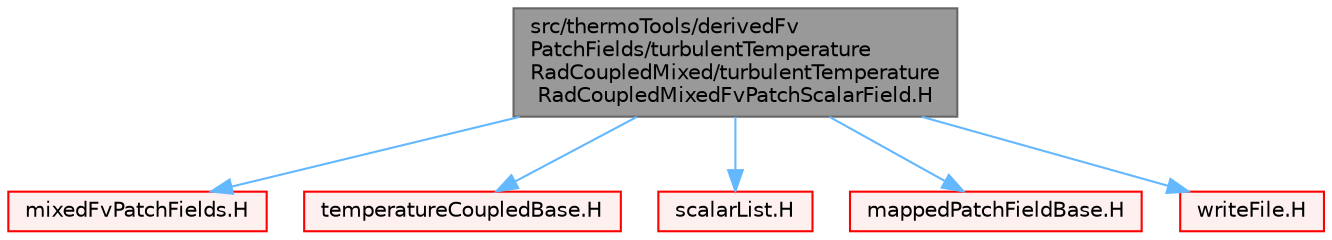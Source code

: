 digraph "src/thermoTools/derivedFvPatchFields/turbulentTemperatureRadCoupledMixed/turbulentTemperatureRadCoupledMixedFvPatchScalarField.H"
{
 // LATEX_PDF_SIZE
  bgcolor="transparent";
  edge [fontname=Helvetica,fontsize=10,labelfontname=Helvetica,labelfontsize=10];
  node [fontname=Helvetica,fontsize=10,shape=box,height=0.2,width=0.4];
  Node1 [id="Node000001",label="src/thermoTools/derivedFv\lPatchFields/turbulentTemperature\lRadCoupledMixed/turbulentTemperature\lRadCoupledMixedFvPatchScalarField.H",height=0.2,width=0.4,color="gray40", fillcolor="grey60", style="filled", fontcolor="black",tooltip=" "];
  Node1 -> Node2 [id="edge1_Node000001_Node000002",color="steelblue1",style="solid",tooltip=" "];
  Node2 [id="Node000002",label="mixedFvPatchFields.H",height=0.2,width=0.4,color="red", fillcolor="#FFF0F0", style="filled",URL="$mixedFvPatchFields_8H.html",tooltip=" "];
  Node1 -> Node267 [id="edge2_Node000001_Node000267",color="steelblue1",style="solid",tooltip=" "];
  Node267 [id="Node000267",label="temperatureCoupledBase.H",height=0.2,width=0.4,color="red", fillcolor="#FFF0F0", style="filled",URL="$temperatureCoupledBase_8H.html",tooltip=" "];
  Node1 -> Node158 [id="edge3_Node000001_Node000158",color="steelblue1",style="solid",tooltip=" "];
  Node158 [id="Node000158",label="scalarList.H",height=0.2,width=0.4,color="red", fillcolor="#FFF0F0", style="filled",URL="$scalarList_8H.html",tooltip=" "];
  Node1 -> Node295 [id="edge4_Node000001_Node000295",color="steelblue1",style="solid",tooltip=" "];
  Node295 [id="Node000295",label="mappedPatchFieldBase.H",height=0.2,width=0.4,color="red", fillcolor="#FFF0F0", style="filled",URL="$mappedPatchFieldBase_8H.html",tooltip=" "];
  Node1 -> Node299 [id="edge5_Node000001_Node000299",color="steelblue1",style="solid",tooltip=" "];
  Node299 [id="Node000299",label="writeFile.H",height=0.2,width=0.4,color="red", fillcolor="#FFF0F0", style="filled",URL="$writeFile_8H.html",tooltip=" "];
}
